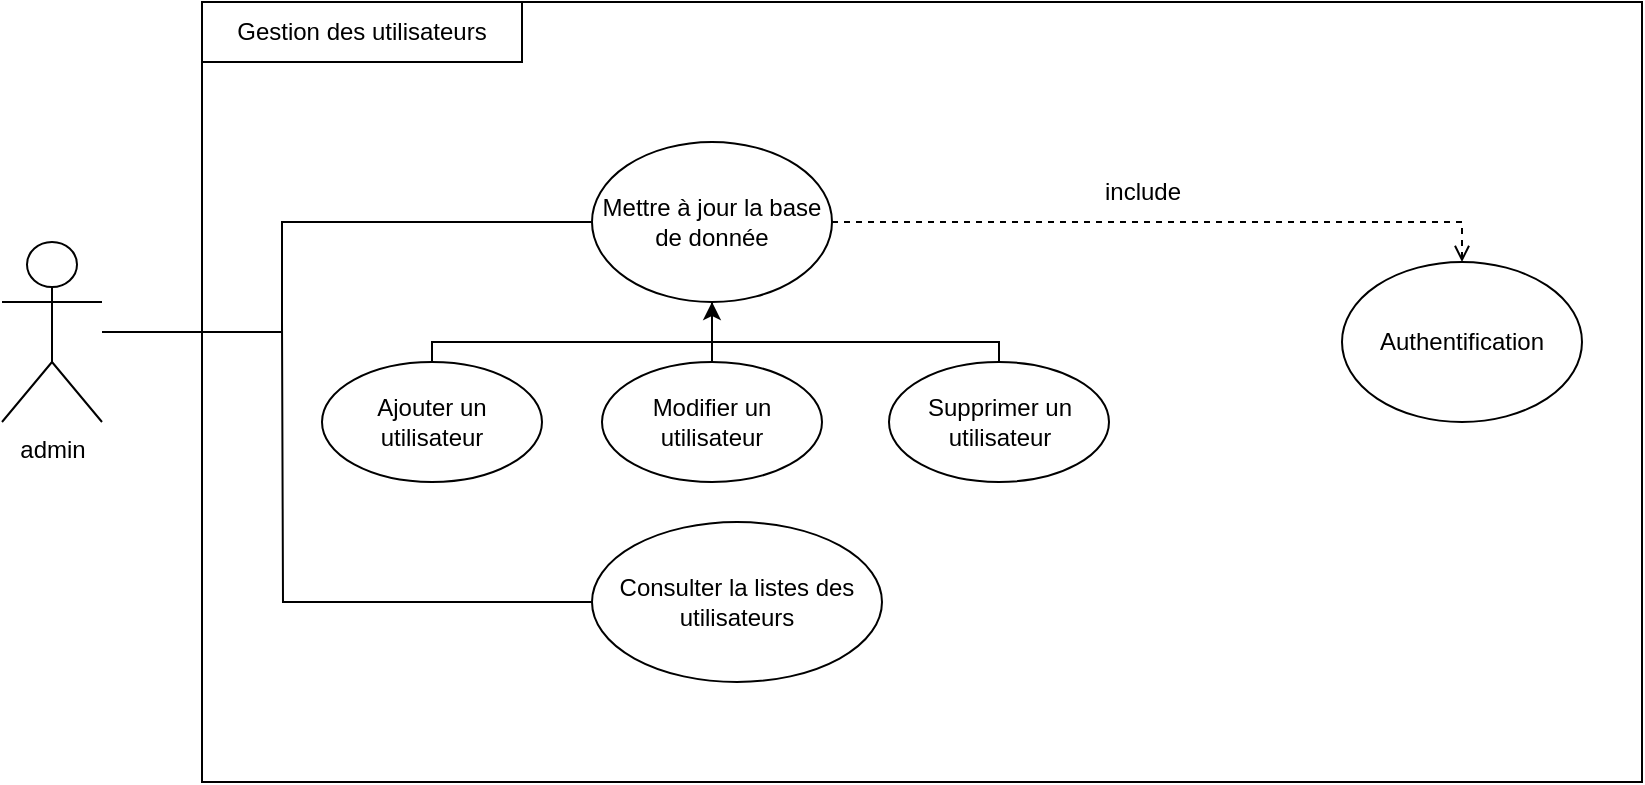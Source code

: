 <mxfile version="21.1.4" type="device">
  <diagram name="Page-1" id="FsZMhJcFI--1bidPcu9I">
    <mxGraphModel dx="1877" dy="573" grid="1" gridSize="10" guides="1" tooltips="1" connect="1" arrows="1" fold="1" page="1" pageScale="1" pageWidth="827" pageHeight="1169" math="0" shadow="0">
      <root>
        <mxCell id="0" />
        <mxCell id="1" parent="0" />
        <mxCell id="dOH8WT17mmbGDaWcSOd6-1" value="" style="rounded=0;whiteSpace=wrap;html=1;" vertex="1" parent="1">
          <mxGeometry x="70" y="90" width="720" height="390" as="geometry" />
        </mxCell>
        <mxCell id="dOH8WT17mmbGDaWcSOd6-12" style="edgeStyle=orthogonalEdgeStyle;rounded=0;orthogonalLoop=1;jettySize=auto;html=1;endArrow=none;endFill=0;" edge="1" parent="1" source="dOH8WT17mmbGDaWcSOd6-2" target="dOH8WT17mmbGDaWcSOd6-4">
          <mxGeometry relative="1" as="geometry">
            <Array as="points">
              <mxPoint x="110" y="255" />
              <mxPoint x="110" y="200" />
            </Array>
          </mxGeometry>
        </mxCell>
        <mxCell id="dOH8WT17mmbGDaWcSOd6-2" value="admin" style="shape=umlActor;verticalLabelPosition=bottom;verticalAlign=top;html=1;outlineConnect=0;" vertex="1" parent="1">
          <mxGeometry x="-30" y="210" width="50" height="90" as="geometry" />
        </mxCell>
        <mxCell id="dOH8WT17mmbGDaWcSOd6-3" value="Gestion des utilisateurs" style="rounded=0;whiteSpace=wrap;html=1;" vertex="1" parent="1">
          <mxGeometry x="70" y="90" width="160" height="30" as="geometry" />
        </mxCell>
        <mxCell id="dOH8WT17mmbGDaWcSOd6-14" style="edgeStyle=orthogonalEdgeStyle;rounded=0;orthogonalLoop=1;jettySize=auto;html=1;entryX=0.5;entryY=0;entryDx=0;entryDy=0;endArrow=open;endFill=0;dashed=1;" edge="1" parent="1" source="dOH8WT17mmbGDaWcSOd6-4" target="dOH8WT17mmbGDaWcSOd6-13">
          <mxGeometry relative="1" as="geometry" />
        </mxCell>
        <mxCell id="dOH8WT17mmbGDaWcSOd6-4" value="Mettre&amp;nbsp;à jour la base de donnée" style="ellipse;whiteSpace=wrap;html=1;" vertex="1" parent="1">
          <mxGeometry x="265" y="160" width="120" height="80" as="geometry" />
        </mxCell>
        <mxCell id="dOH8WT17mmbGDaWcSOd6-9" style="edgeStyle=orthogonalEdgeStyle;rounded=0;orthogonalLoop=1;jettySize=auto;html=1;" edge="1" parent="1" source="dOH8WT17mmbGDaWcSOd6-6" target="dOH8WT17mmbGDaWcSOd6-4">
          <mxGeometry relative="1" as="geometry">
            <Array as="points">
              <mxPoint x="185" y="260" />
              <mxPoint x="325" y="260" />
            </Array>
          </mxGeometry>
        </mxCell>
        <mxCell id="dOH8WT17mmbGDaWcSOd6-6" value="Ajouter un utilisateur" style="ellipse;whiteSpace=wrap;html=1;" vertex="1" parent="1">
          <mxGeometry x="130" y="270" width="110" height="60" as="geometry" />
        </mxCell>
        <mxCell id="dOH8WT17mmbGDaWcSOd6-10" style="edgeStyle=orthogonalEdgeStyle;rounded=0;orthogonalLoop=1;jettySize=auto;html=1;endArrow=none;endFill=0;" edge="1" parent="1" source="dOH8WT17mmbGDaWcSOd6-7">
          <mxGeometry relative="1" as="geometry">
            <mxPoint x="325" y="250" as="targetPoint" />
          </mxGeometry>
        </mxCell>
        <mxCell id="dOH8WT17mmbGDaWcSOd6-7" value="Modifier un utilisateur" style="ellipse;whiteSpace=wrap;html=1;" vertex="1" parent="1">
          <mxGeometry x="270" y="270" width="110" height="60" as="geometry" />
        </mxCell>
        <mxCell id="dOH8WT17mmbGDaWcSOd6-11" style="edgeStyle=orthogonalEdgeStyle;rounded=0;orthogonalLoop=1;jettySize=auto;html=1;entryX=0.5;entryY=1;entryDx=0;entryDy=0;endArrow=none;endFill=0;" edge="1" parent="1" source="dOH8WT17mmbGDaWcSOd6-8" target="dOH8WT17mmbGDaWcSOd6-4">
          <mxGeometry relative="1" as="geometry">
            <Array as="points">
              <mxPoint x="469" y="260" />
              <mxPoint x="325" y="260" />
            </Array>
          </mxGeometry>
        </mxCell>
        <mxCell id="dOH8WT17mmbGDaWcSOd6-8" value="Supprimer un utilisateur" style="ellipse;whiteSpace=wrap;html=1;" vertex="1" parent="1">
          <mxGeometry x="413.5" y="270" width="110" height="60" as="geometry" />
        </mxCell>
        <mxCell id="dOH8WT17mmbGDaWcSOd6-13" value="Authentification" style="ellipse;whiteSpace=wrap;html=1;" vertex="1" parent="1">
          <mxGeometry x="640" y="220" width="120" height="80" as="geometry" />
        </mxCell>
        <mxCell id="dOH8WT17mmbGDaWcSOd6-15" value="include" style="text;html=1;align=center;verticalAlign=middle;resizable=0;points=[];autosize=1;strokeColor=none;fillColor=none;" vertex="1" parent="1">
          <mxGeometry x="510" y="170" width="60" height="30" as="geometry" />
        </mxCell>
        <mxCell id="dOH8WT17mmbGDaWcSOd6-17" style="edgeStyle=orthogonalEdgeStyle;rounded=0;orthogonalLoop=1;jettySize=auto;html=1;endArrow=none;endFill=0;" edge="1" parent="1" source="dOH8WT17mmbGDaWcSOd6-16">
          <mxGeometry relative="1" as="geometry">
            <mxPoint x="110" y="250" as="targetPoint" />
          </mxGeometry>
        </mxCell>
        <mxCell id="dOH8WT17mmbGDaWcSOd6-16" value="Consulter la listes des utilisateurs" style="ellipse;whiteSpace=wrap;html=1;" vertex="1" parent="1">
          <mxGeometry x="265" y="350" width="145" height="80" as="geometry" />
        </mxCell>
      </root>
    </mxGraphModel>
  </diagram>
</mxfile>
